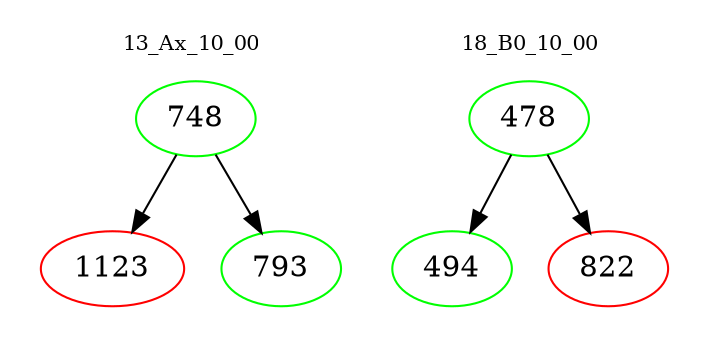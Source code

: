 digraph{
subgraph cluster_0 {
color = white
label = "13_Ax_10_00";
fontsize=10;
T0_748 [label="748", color="green"]
T0_748 -> T0_1123 [color="black"]
T0_1123 [label="1123", color="red"]
T0_748 -> T0_793 [color="black"]
T0_793 [label="793", color="green"]
}
subgraph cluster_1 {
color = white
label = "18_B0_10_00";
fontsize=10;
T1_478 [label="478", color="green"]
T1_478 -> T1_494 [color="black"]
T1_494 [label="494", color="green"]
T1_478 -> T1_822 [color="black"]
T1_822 [label="822", color="red"]
}
}
